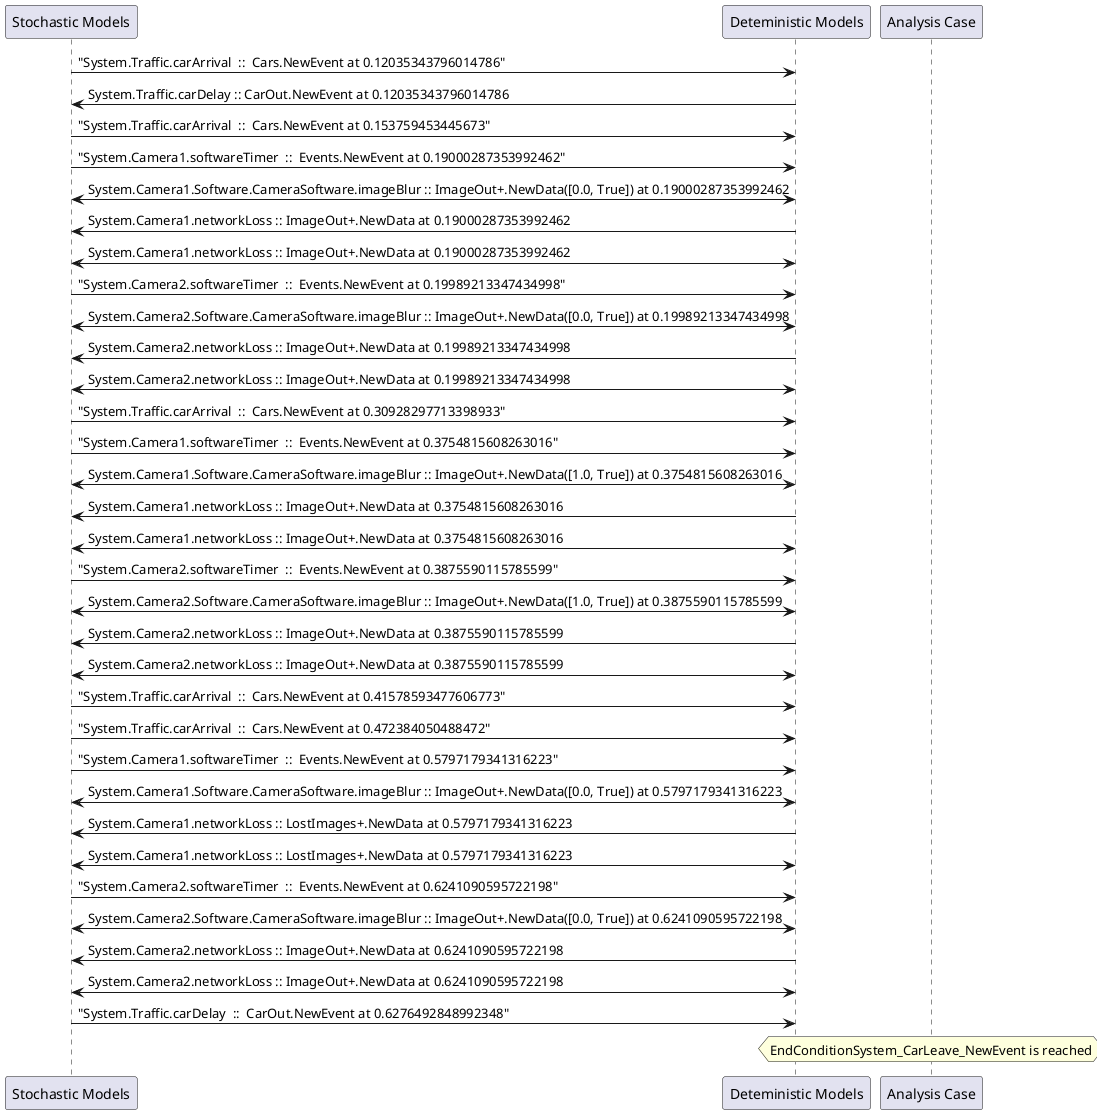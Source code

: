 
	@startuml
	participant "Stochastic Models" as stochmodel
	participant "Deteministic Models" as detmodel
	participant "Analysis Case" as analysis
	{35652_stop} stochmodel -> detmodel : "System.Traffic.carArrival  ::  Cars.NewEvent at 0.12035343796014786"
{35663_start} detmodel -> stochmodel : System.Traffic.carDelay :: CarOut.NewEvent at 0.12035343796014786
{35653_stop} stochmodel -> detmodel : "System.Traffic.carArrival  ::  Cars.NewEvent at 0.153759453445673"
{35622_stop} stochmodel -> detmodel : "System.Camera1.softwareTimer  ::  Events.NewEvent at 0.19000287353992462"
detmodel <-> stochmodel : System.Camera1.Software.CameraSoftware.imageBlur :: ImageOut+.NewData([0.0, True]) at 0.19000287353992462
detmodel -> stochmodel : System.Camera1.networkLoss :: ImageOut+.NewData at 0.19000287353992462
detmodel <-> stochmodel : System.Camera1.networkLoss :: ImageOut+.NewData at 0.19000287353992462
{35637_stop} stochmodel -> detmodel : "System.Camera2.softwareTimer  ::  Events.NewEvent at 0.19989213347434998"
detmodel <-> stochmodel : System.Camera2.Software.CameraSoftware.imageBlur :: ImageOut+.NewData([0.0, True]) at 0.19989213347434998
detmodel -> stochmodel : System.Camera2.networkLoss :: ImageOut+.NewData at 0.19989213347434998
detmodel <-> stochmodel : System.Camera2.networkLoss :: ImageOut+.NewData at 0.19989213347434998
{35654_stop} stochmodel -> detmodel : "System.Traffic.carArrival  ::  Cars.NewEvent at 0.30928297713398933"
{35623_stop} stochmodel -> detmodel : "System.Camera1.softwareTimer  ::  Events.NewEvent at 0.3754815608263016"
detmodel <-> stochmodel : System.Camera1.Software.CameraSoftware.imageBlur :: ImageOut+.NewData([1.0, True]) at 0.3754815608263016
detmodel -> stochmodel : System.Camera1.networkLoss :: ImageOut+.NewData at 0.3754815608263016
detmodel <-> stochmodel : System.Camera1.networkLoss :: ImageOut+.NewData at 0.3754815608263016
{35638_stop} stochmodel -> detmodel : "System.Camera2.softwareTimer  ::  Events.NewEvent at 0.3875590115785599"
detmodel <-> stochmodel : System.Camera2.Software.CameraSoftware.imageBlur :: ImageOut+.NewData([1.0, True]) at 0.3875590115785599
detmodel -> stochmodel : System.Camera2.networkLoss :: ImageOut+.NewData at 0.3875590115785599
detmodel <-> stochmodel : System.Camera2.networkLoss :: ImageOut+.NewData at 0.3875590115785599
{35655_stop} stochmodel -> detmodel : "System.Traffic.carArrival  ::  Cars.NewEvent at 0.41578593477606773"
{35656_stop} stochmodel -> detmodel : "System.Traffic.carArrival  ::  Cars.NewEvent at 0.472384050488472"
{35624_stop} stochmodel -> detmodel : "System.Camera1.softwareTimer  ::  Events.NewEvent at 0.5797179341316223"
detmodel <-> stochmodel : System.Camera1.Software.CameraSoftware.imageBlur :: ImageOut+.NewData([0.0, True]) at 0.5797179341316223
detmodel -> stochmodel : System.Camera1.networkLoss :: LostImages+.NewData at 0.5797179341316223
detmodel <-> stochmodel : System.Camera1.networkLoss :: LostImages+.NewData at 0.5797179341316223
{35639_stop} stochmodel -> detmodel : "System.Camera2.softwareTimer  ::  Events.NewEvent at 0.6241090595722198"
detmodel <-> stochmodel : System.Camera2.Software.CameraSoftware.imageBlur :: ImageOut+.NewData([0.0, True]) at 0.6241090595722198
detmodel -> stochmodel : System.Camera2.networkLoss :: ImageOut+.NewData at 0.6241090595722198
detmodel <-> stochmodel : System.Camera2.networkLoss :: ImageOut+.NewData at 0.6241090595722198
{35663_stop} stochmodel -> detmodel : "System.Traffic.carDelay  ::  CarOut.NewEvent at 0.6276492848992348"
{35663_start} <-> {35663_stop} : delay
hnote over analysis 
EndConditionSystem_CarLeave_NewEvent is reached
endnote
@enduml